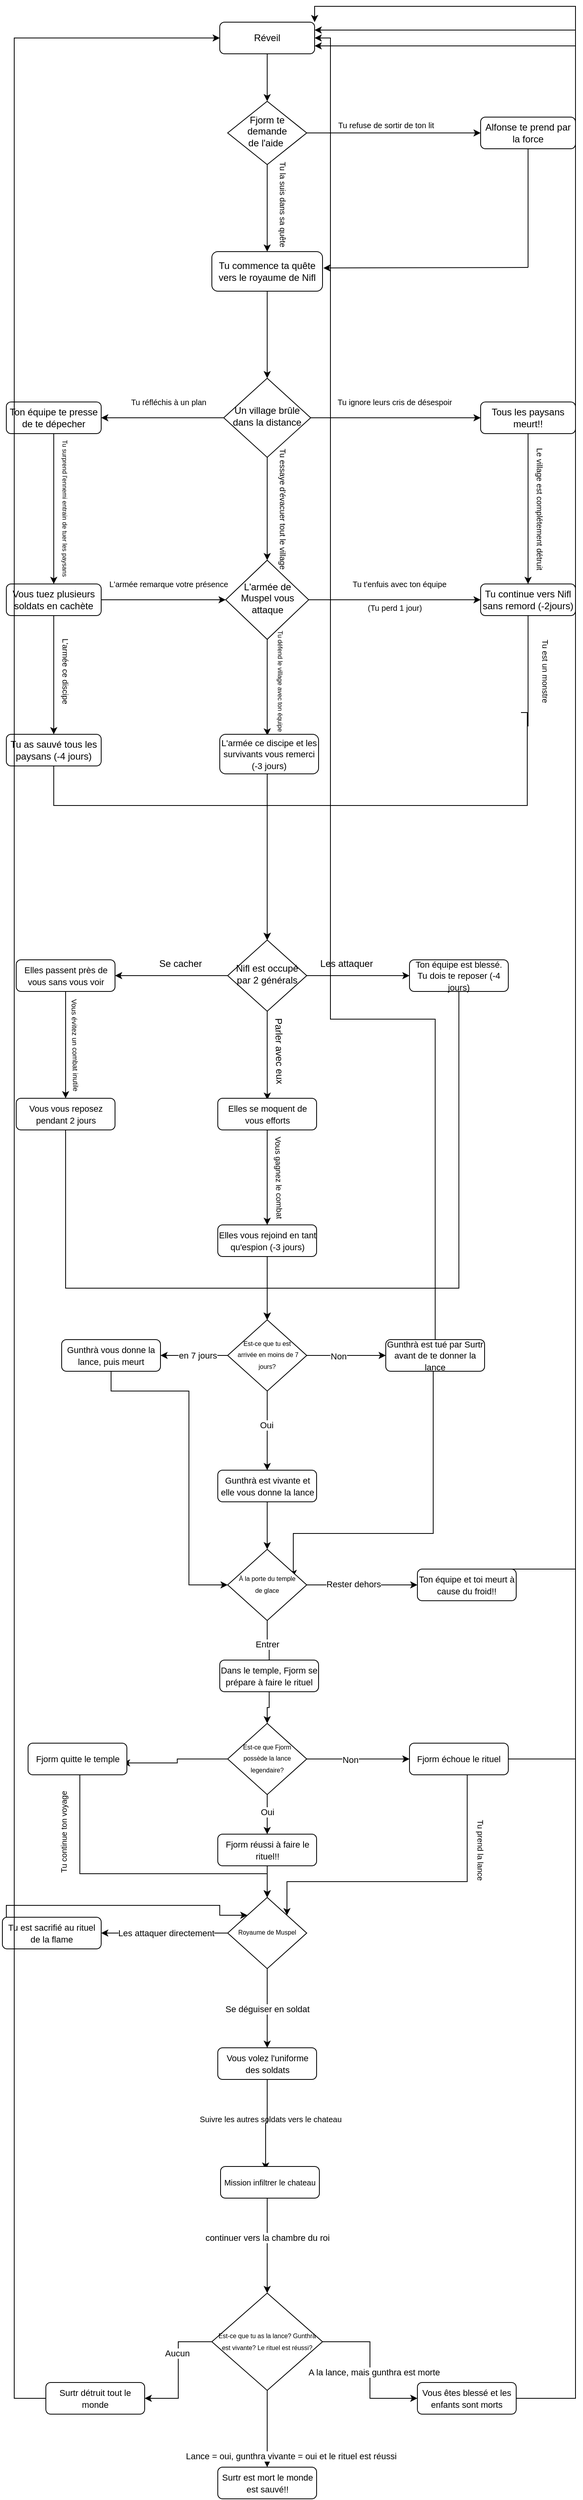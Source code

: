 <mxfile version="15.8.7" type="device"><diagram id="C5RBs43oDa-KdzZeNtuy" name="Page-1"><mxGraphModel dx="1080" dy="553" grid="1" gridSize="10" guides="1" tooltips="1" connect="1" arrows="1" fold="1" page="1" pageScale="1" pageWidth="827" pageHeight="1169" math="0" shadow="0"><root><mxCell id="WIyWlLk6GJQsqaUBKTNV-0"/><mxCell id="WIyWlLk6GJQsqaUBKTNV-1" parent="WIyWlLk6GJQsqaUBKTNV-0"/><mxCell id="WIyWlLk6GJQsqaUBKTNV-3" value="Réveil" style="rounded=1;whiteSpace=wrap;html=1;fontSize=12;glass=0;strokeWidth=1;shadow=0;" parent="WIyWlLk6GJQsqaUBKTNV-1" vertex="1"><mxGeometry x="350" y="40" width="120" height="40" as="geometry"/></mxCell><mxCell id="WIyWlLk6GJQsqaUBKTNV-6" value="Fjorm te demande&lt;br&gt;de l'aide&amp;nbsp;" style="rhombus;whiteSpace=wrap;html=1;shadow=0;fontFamily=Helvetica;fontSize=12;align=center;strokeWidth=1;spacing=6;spacingTop=-4;" parent="WIyWlLk6GJQsqaUBKTNV-1" vertex="1"><mxGeometry x="360" y="140" width="100" height="80" as="geometry"/></mxCell><mxCell id="WIyWlLk6GJQsqaUBKTNV-7" value="Alfonse te prend par la force" style="rounded=1;whiteSpace=wrap;html=1;fontSize=12;glass=0;strokeWidth=1;shadow=0;" parent="WIyWlLk6GJQsqaUBKTNV-1" vertex="1"><mxGeometry x="680" y="160" width="120" height="40" as="geometry"/></mxCell><mxCell id="WIyWlLk6GJQsqaUBKTNV-11" value="&lt;font style=&quot;font-size: 12px&quot;&gt;Ton équipe te presse de te dépecher&lt;/font&gt;" style="rounded=1;whiteSpace=wrap;html=1;fontSize=12;glass=0;strokeWidth=1;shadow=0;" parent="WIyWlLk6GJQsqaUBKTNV-1" vertex="1"><mxGeometry x="80" y="520" width="120" height="40" as="geometry"/></mxCell><mxCell id="GUjCoYtQc8gdh6Mcrr3y-9" value="" style="edgeStyle=orthogonalEdgeStyle;rounded=0;orthogonalLoop=1;jettySize=auto;html=1;endSize=6;targetPerimeterSpacing=0;exitX=0.5;exitY=1;exitDx=0;exitDy=0;entryX=0.5;entryY=0;entryDx=0;entryDy=0;" parent="WIyWlLk6GJQsqaUBKTNV-1" source="j1V7doPlngpAAJMOefjO-1" target="GUjCoYtQc8gdh6Mcrr3y-7" edge="1"><mxGeometry relative="1" as="geometry"><mxPoint x="410" y="420" as="sourcePoint"/><mxPoint x="410" y="470" as="targetPoint"/><Array as="points"/></mxGeometry></mxCell><mxCell id="j1V7doPlngpAAJMOefjO-1" value="&lt;span&gt;Tu commence ta quête vers le royaume de Nifl&lt;/span&gt;" style="rounded=1;whiteSpace=wrap;html=1;fontSize=12;glass=0;strokeWidth=1;shadow=0;" parent="WIyWlLk6GJQsqaUBKTNV-1" vertex="1"><mxGeometry x="340" y="330" width="140" height="50" as="geometry"/></mxCell><mxCell id="j1V7doPlngpAAJMOefjO-5" value="" style="endArrow=classic;html=1;exitX=1;exitY=0.5;exitDx=0;exitDy=0;entryX=0;entryY=0.5;entryDx=0;entryDy=0;" parent="WIyWlLk6GJQsqaUBKTNV-1" source="WIyWlLk6GJQsqaUBKTNV-6" target="WIyWlLk6GJQsqaUBKTNV-7" edge="1"><mxGeometry width="50" height="50" relative="1" as="geometry"><mxPoint x="490" y="180" as="sourcePoint"/><mxPoint x="540" y="130" as="targetPoint"/></mxGeometry></mxCell><mxCell id="j1V7doPlngpAAJMOefjO-6" value="&lt;font style=&quot;font-size: 10px&quot;&gt;Tu refuse de sortir de ton lit&lt;/font&gt;" style="text;html=1;align=center;verticalAlign=middle;resizable=0;points=[];autosize=1;strokeColor=none;" parent="WIyWlLk6GJQsqaUBKTNV-1" vertex="1"><mxGeometry x="490" y="160" width="140" height="20" as="geometry"/></mxCell><mxCell id="j1V7doPlngpAAJMOefjO-9" value="" style="endArrow=classic;html=1;exitX=0.5;exitY=1;exitDx=0;exitDy=0;entryX=0.5;entryY=0;entryDx=0;entryDy=0;" parent="WIyWlLk6GJQsqaUBKTNV-1" source="WIyWlLk6GJQsqaUBKTNV-6" target="j1V7doPlngpAAJMOefjO-1" edge="1"><mxGeometry width="50" height="50" relative="1" as="geometry"><mxPoint x="460" y="250" as="sourcePoint"/><mxPoint x="420" y="300" as="targetPoint"/></mxGeometry></mxCell><mxCell id="GUjCoYtQc8gdh6Mcrr3y-0" value="&lt;font style=&quot;font-size: 10px&quot;&gt;Tu la suis dans sa quête&lt;/font&gt;" style="text;html=1;align=center;verticalAlign=middle;resizable=0;points=[];autosize=1;strokeColor=none;rotation=90;" parent="WIyWlLk6GJQsqaUBKTNV-1" vertex="1"><mxGeometry x="370" y="260" width="120" height="20" as="geometry"/></mxCell><mxCell id="GUjCoYtQc8gdh6Mcrr3y-2" value="" style="endArrow=classic;html=1;entryX=1.008;entryY=0.414;entryDx=0;entryDy=0;entryPerimeter=0;" parent="WIyWlLk6GJQsqaUBKTNV-1" target="j1V7doPlngpAAJMOefjO-1" edge="1"><mxGeometry width="50" height="50" relative="1" as="geometry"><mxPoint x="740" y="350" as="sourcePoint"/><mxPoint x="490" y="351" as="targetPoint"/><Array as="points"/></mxGeometry></mxCell><mxCell id="GUjCoYtQc8gdh6Mcrr3y-3" value="" style="endArrow=none;html=1;entryX=0.5;entryY=1;entryDx=0;entryDy=0;endSize=6;targetPerimeterSpacing=0;" parent="WIyWlLk6GJQsqaUBKTNV-1" target="WIyWlLk6GJQsqaUBKTNV-7" edge="1"><mxGeometry width="50" height="50" relative="1" as="geometry"><mxPoint x="740" y="350" as="sourcePoint"/><mxPoint x="680" y="210" as="targetPoint"/></mxGeometry></mxCell><mxCell id="GUjCoYtQc8gdh6Mcrr3y-4" value="" style="endArrow=classic;html=1;exitX=0.5;exitY=1;exitDx=0;exitDy=0;entryX=0.5;entryY=0;entryDx=0;entryDy=0;" parent="WIyWlLk6GJQsqaUBKTNV-1" source="WIyWlLk6GJQsqaUBKTNV-3" target="WIyWlLk6GJQsqaUBKTNV-6" edge="1"><mxGeometry width="50" height="50" relative="1" as="geometry"><mxPoint x="410" y="100" as="sourcePoint"/><mxPoint x="440" y="130" as="targetPoint"/></mxGeometry></mxCell><mxCell id="GUjCoYtQc8gdh6Mcrr3y-7" value="&lt;font style=&quot;font-size: 12px&quot;&gt;Un village brûle dans la distance&lt;/font&gt;" style="rhombus;whiteSpace=wrap;html=1;shadow=0;fontFamily=Helvetica;fontSize=12;align=center;strokeWidth=1;spacing=6;spacingTop=-4;" parent="WIyWlLk6GJQsqaUBKTNV-1" vertex="1"><mxGeometry x="355" y="490" width="110" height="100" as="geometry"/></mxCell><mxCell id="GUjCoYtQc8gdh6Mcrr3y-33" value="" style="edgeStyle=orthogonalEdgeStyle;rounded=0;orthogonalLoop=1;jettySize=auto;html=1;endSize=6;targetPerimeterSpacing=0;entryX=0.5;entryY=0;entryDx=0;entryDy=0;" parent="WIyWlLk6GJQsqaUBKTNV-1" source="GUjCoYtQc8gdh6Mcrr3y-12" target="GUjCoYtQc8gdh6Mcrr3y-24" edge="1"><mxGeometry relative="1" as="geometry"><mxPoint x="740" y="630" as="targetPoint"/></mxGeometry></mxCell><mxCell id="GUjCoYtQc8gdh6Mcrr3y-12" value="&lt;font style=&quot;font-size: 12px&quot;&gt;Tous les paysans meurt!!&lt;/font&gt;" style="rounded=1;whiteSpace=wrap;html=1;fontSize=12;glass=0;strokeWidth=1;shadow=0;" parent="WIyWlLk6GJQsqaUBKTNV-1" vertex="1"><mxGeometry x="680" y="520" width="120" height="40" as="geometry"/></mxCell><mxCell id="GUjCoYtQc8gdh6Mcrr3y-13" value="" style="edgeStyle=orthogonalEdgeStyle;rounded=0;orthogonalLoop=1;jettySize=auto;html=1;endSize=6;targetPerimeterSpacing=0;exitX=1;exitY=0.5;exitDx=0;exitDy=0;entryX=0;entryY=0.5;entryDx=0;entryDy=0;" parent="WIyWlLk6GJQsqaUBKTNV-1" source="GUjCoYtQc8gdh6Mcrr3y-7" target="GUjCoYtQc8gdh6Mcrr3y-12" edge="1"><mxGeometry relative="1" as="geometry"><mxPoint x="550" y="470" as="sourcePoint"/><mxPoint x="550" y="580" as="targetPoint"/><Array as="points"/></mxGeometry></mxCell><mxCell id="GUjCoYtQc8gdh6Mcrr3y-15" value="" style="edgeStyle=orthogonalEdgeStyle;rounded=0;orthogonalLoop=1;jettySize=auto;html=1;endSize=6;targetPerimeterSpacing=0;exitX=0.5;exitY=1;exitDx=0;exitDy=0;entryX=0.5;entryY=0;entryDx=0;entryDy=0;" parent="WIyWlLk6GJQsqaUBKTNV-1" source="GUjCoYtQc8gdh6Mcrr3y-7" target="GUjCoYtQc8gdh6Mcrr3y-35" edge="1"><mxGeometry relative="1" as="geometry"><mxPoint x="400" y="650" as="sourcePoint"/><mxPoint x="410" y="700" as="targetPoint"/><Array as="points"/></mxGeometry></mxCell><mxCell id="GUjCoYtQc8gdh6Mcrr3y-16" value="&lt;font style=&quot;font-size: 10px&quot;&gt;Tu ignore leurs cris de désespoir&lt;/font&gt;" style="text;html=1;align=center;verticalAlign=middle;resizable=0;points=[];autosize=1;strokeColor=none;" parent="WIyWlLk6GJQsqaUBKTNV-1" vertex="1"><mxGeometry x="491" y="510" width="160" height="20" as="geometry"/></mxCell><mxCell id="GUjCoYtQc8gdh6Mcrr3y-17" value="&lt;font style=&quot;font-size: 10px&quot;&gt;Tu essaye d'évacuer tout le village&lt;/font&gt;" style="text;html=1;align=center;verticalAlign=middle;resizable=0;points=[];autosize=1;strokeColor=none;rotation=90;" parent="WIyWlLk6GJQsqaUBKTNV-1" vertex="1"><mxGeometry x="345" y="645" width="170" height="20" as="geometry"/></mxCell><mxCell id="GUjCoYtQc8gdh6Mcrr3y-18" value="" style="edgeStyle=orthogonalEdgeStyle;rounded=0;orthogonalLoop=1;jettySize=auto;html=1;endSize=6;targetPerimeterSpacing=0;exitX=0;exitY=0.5;exitDx=0;exitDy=0;entryX=1;entryY=0.5;entryDx=0;entryDy=0;" parent="WIyWlLk6GJQsqaUBKTNV-1" source="GUjCoYtQc8gdh6Mcrr3y-7" target="WIyWlLk6GJQsqaUBKTNV-11" edge="1"><mxGeometry relative="1" as="geometry"><mxPoint x="130" y="539.5" as="sourcePoint"/><mxPoint x="220" y="540" as="targetPoint"/><Array as="points"/></mxGeometry></mxCell><mxCell id="GUjCoYtQc8gdh6Mcrr3y-23" value="&lt;font style=&quot;font-size: 10px&quot;&gt;Tu réfléchis à un plan&lt;/font&gt;" style="text;html=1;align=center;verticalAlign=middle;resizable=0;points=[];autosize=1;strokeColor=none;" parent="WIyWlLk6GJQsqaUBKTNV-1" vertex="1"><mxGeometry x="230" y="510" width="110" height="20" as="geometry"/></mxCell><mxCell id="GUjCoYtQc8gdh6Mcrr3y-24" value="&lt;span&gt;Tu continue vers Nifl sans remord (-2jours)&lt;/span&gt;" style="rounded=1;whiteSpace=wrap;html=1;fontSize=12;glass=0;strokeWidth=1;shadow=0;" parent="WIyWlLk6GJQsqaUBKTNV-1" vertex="1"><mxGeometry x="680" y="750" width="120" height="40" as="geometry"/></mxCell><mxCell id="GUjCoYtQc8gdh6Mcrr3y-25" value="" style="edgeStyle=orthogonalEdgeStyle;rounded=0;orthogonalLoop=1;jettySize=auto;html=1;endSize=6;targetPerimeterSpacing=0;entryX=0;entryY=0.5;entryDx=0;entryDy=0;exitX=1;exitY=0.5;exitDx=0;exitDy=0;" parent="WIyWlLk6GJQsqaUBKTNV-1" source="GUjCoYtQc8gdh6Mcrr3y-35" target="GUjCoYtQc8gdh6Mcrr3y-24" edge="1"><mxGeometry relative="1" as="geometry"><mxPoint x="470" y="770" as="sourcePoint"/><mxPoint x="556" y="810" as="targetPoint"/><Array as="points"/></mxGeometry></mxCell><mxCell id="GUjCoYtQc8gdh6Mcrr3y-26" value="&lt;font style=&quot;font-size: 10px&quot;&gt;Tu t'enfuis avec ton équipe&lt;/font&gt;" style="text;html=1;align=center;verticalAlign=middle;resizable=0;points=[];autosize=1;strokeColor=none;" parent="WIyWlLk6GJQsqaUBKTNV-1" vertex="1"><mxGeometry x="512" y="740" width="130" height="20" as="geometry"/></mxCell><mxCell id="GUjCoYtQc8gdh6Mcrr3y-30" value="" style="edgeStyle=orthogonalEdgeStyle;rounded=0;orthogonalLoop=1;jettySize=auto;html=1;endSize=6;targetPerimeterSpacing=0;exitX=0.5;exitY=1;exitDx=0;exitDy=0;entryX=0.482;entryY=0.03;entryDx=0;entryDy=0;entryPerimeter=0;" parent="WIyWlLk6GJQsqaUBKTNV-1" source="GUjCoYtQc8gdh6Mcrr3y-35" target="GUjCoYtQc8gdh6Mcrr3y-34" edge="1"><mxGeometry relative="1" as="geometry"><mxPoint x="409.5" y="760" as="sourcePoint"/><mxPoint x="404" y="930" as="targetPoint"/><Array as="points"><mxPoint x="410" y="930"/></Array></mxGeometry></mxCell><mxCell id="GUjCoYtQc8gdh6Mcrr3y-31" value="&lt;font style=&quot;font-size: 8px&quot;&gt;Tu défend le village avec ton équipe&lt;/font&gt;" style="text;html=1;align=center;verticalAlign=middle;resizable=0;points=[];autosize=1;strokeColor=none;rotation=90;" parent="WIyWlLk6GJQsqaUBKTNV-1" vertex="1"><mxGeometry x="357.5" y="862" width="140" height="20" as="geometry"/></mxCell><mxCell id="fJmjZDQgQ1AV1VxR4Db8-12" value="" style="edgeStyle=orthogonalEdgeStyle;rounded=0;orthogonalLoop=1;jettySize=auto;html=1;" parent="WIyWlLk6GJQsqaUBKTNV-1" source="GUjCoYtQc8gdh6Mcrr3y-34" target="fJmjZDQgQ1AV1VxR4Db8-11" edge="1"><mxGeometry relative="1" as="geometry"><Array as="points"><mxPoint x="410" y="1020"/><mxPoint x="410" y="1020"/></Array></mxGeometry></mxCell><mxCell id="GUjCoYtQc8gdh6Mcrr3y-34" value="&lt;font style=&quot;font-size: 11px&quot;&gt;L'armée ce discipe et les survivants vous remerci&lt;br&gt;(-3 jours)&lt;br&gt;&lt;/font&gt;" style="rounded=1;whiteSpace=wrap;html=1;fontSize=12;glass=0;strokeWidth=1;shadow=0;" parent="WIyWlLk6GJQsqaUBKTNV-1" vertex="1"><mxGeometry x="350" y="940" width="125" height="50" as="geometry"/></mxCell><mxCell id="GUjCoYtQc8gdh6Mcrr3y-35" value="&lt;font style=&quot;font-size: 12px&quot;&gt;L'armée de Muspel vous attaque&lt;/font&gt;" style="rhombus;whiteSpace=wrap;html=1;shadow=0;fontFamily=Helvetica;fontSize=12;align=center;strokeWidth=1;spacing=6;spacingTop=-4;" parent="WIyWlLk6GJQsqaUBKTNV-1" vertex="1"><mxGeometry x="357.5" y="720" width="105" height="100" as="geometry"/></mxCell><mxCell id="GUjCoYtQc8gdh6Mcrr3y-38" value="" style="endArrow=none;html=1;endSize=6;targetPerimeterSpacing=0;entryX=0.5;entryY=1;entryDx=0;entryDy=0;" parent="WIyWlLk6GJQsqaUBKTNV-1" target="GUjCoYtQc8gdh6Mcrr3y-24" edge="1"><mxGeometry width="50" height="50" relative="1" as="geometry"><mxPoint x="740" y="930" as="sourcePoint"/><mxPoint x="630" y="850" as="targetPoint"/></mxGeometry></mxCell><mxCell id="GUjCoYtQc8gdh6Mcrr3y-39" value="&lt;font style=&quot;font-size: 12px&quot;&gt;Vous tuez plusieurs soldats en cachète&lt;/font&gt;" style="rounded=1;whiteSpace=wrap;html=1;fontSize=12;glass=0;strokeWidth=1;shadow=0;" parent="WIyWlLk6GJQsqaUBKTNV-1" vertex="1"><mxGeometry x="80" y="750" width="120" height="40" as="geometry"/></mxCell><mxCell id="GUjCoYtQc8gdh6Mcrr3y-40" value="&lt;font style=&quot;font-size: 8px&quot;&gt;Tu surprend l'ennemi entrain de tuer les paysans&lt;/font&gt;" style="text;html=1;align=center;verticalAlign=middle;resizable=0;points=[];autosize=1;strokeColor=none;rotation=90;" parent="WIyWlLk6GJQsqaUBKTNV-1" vertex="1"><mxGeometry x="60" y="644" width="190" height="20" as="geometry"/></mxCell><mxCell id="GUjCoYtQc8gdh6Mcrr3y-43" value="" style="endArrow=classic;html=1;endSize=6;targetPerimeterSpacing=0;exitX=0.5;exitY=1;exitDx=0;exitDy=0;entryX=0.5;entryY=0;entryDx=0;entryDy=0;" parent="WIyWlLk6GJQsqaUBKTNV-1" source="WIyWlLk6GJQsqaUBKTNV-11" target="GUjCoYtQc8gdh6Mcrr3y-39" edge="1"><mxGeometry width="50" height="50" relative="1" as="geometry"><mxPoint x="115" y="635" as="sourcePoint"/><mxPoint x="165" y="585" as="targetPoint"/></mxGeometry></mxCell><mxCell id="GUjCoYtQc8gdh6Mcrr3y-44" value="" style="endArrow=classic;html=1;endSize=6;targetPerimeterSpacing=0;exitX=1;exitY=0.5;exitDx=0;exitDy=0;entryX=0;entryY=0.5;entryDx=0;entryDy=0;" parent="WIyWlLk6GJQsqaUBKTNV-1" source="GUjCoYtQc8gdh6Mcrr3y-39" target="GUjCoYtQc8gdh6Mcrr3y-35" edge="1"><mxGeometry width="50" height="50" relative="1" as="geometry"><mxPoint x="300" y="620" as="sourcePoint"/><mxPoint x="300" y="810" as="targetPoint"/></mxGeometry></mxCell><mxCell id="GUjCoYtQc8gdh6Mcrr3y-45" value="&lt;font style=&quot;font-size: 10px&quot;&gt;L'armée remarque votre présence&lt;/font&gt;" style="text;html=1;align=center;verticalAlign=middle;resizable=0;points=[];autosize=1;strokeColor=none;rotation=0;" parent="WIyWlLk6GJQsqaUBKTNV-1" vertex="1"><mxGeometry x="200" y="740" width="170" height="20" as="geometry"/></mxCell><mxCell id="GUjCoYtQc8gdh6Mcrr3y-46" value="" style="endArrow=classic;html=1;endSize=6;targetPerimeterSpacing=0;exitX=0.5;exitY=1;exitDx=0;exitDy=0;entryX=0.5;entryY=0;entryDx=0;entryDy=0;" parent="WIyWlLk6GJQsqaUBKTNV-1" source="GUjCoYtQc8gdh6Mcrr3y-39" target="GUjCoYtQc8gdh6Mcrr3y-47" edge="1"><mxGeometry width="50" height="50" relative="1" as="geometry"><mxPoint x="140" y="810" as="sourcePoint"/><mxPoint x="140" y="920" as="targetPoint"/></mxGeometry></mxCell><mxCell id="fJmjZDQgQ1AV1VxR4Db8-17" value="" style="edgeStyle=orthogonalEdgeStyle;rounded=0;orthogonalLoop=1;jettySize=auto;html=1;entryX=0.5;entryY=0;entryDx=0;entryDy=0;" parent="WIyWlLk6GJQsqaUBKTNV-1" source="GUjCoYtQc8gdh6Mcrr3y-47" target="fJmjZDQgQ1AV1VxR4Db8-11" edge="1"><mxGeometry relative="1" as="geometry"><mxPoint x="340" y="1030" as="targetPoint"/><Array as="points"><mxPoint x="140" y="1030"/></Array></mxGeometry></mxCell><mxCell id="GUjCoYtQc8gdh6Mcrr3y-47" value="&lt;font style=&quot;font-size: 12px&quot;&gt;Tu as sauvé tous les paysans (-4 jours)&lt;/font&gt;" style="rounded=1;whiteSpace=wrap;html=1;fontSize=12;glass=0;strokeWidth=1;shadow=0;" parent="WIyWlLk6GJQsqaUBKTNV-1" vertex="1"><mxGeometry x="80" y="940" width="120" height="40" as="geometry"/></mxCell><mxCell id="GUjCoYtQc8gdh6Mcrr3y-50" value="&lt;font style=&quot;font-size: 10px&quot;&gt;L'armée ce discipe&lt;/font&gt;" style="text;html=1;align=center;verticalAlign=middle;resizable=0;points=[];autosize=1;strokeColor=none;rotation=90;" parent="WIyWlLk6GJQsqaUBKTNV-1" vertex="1"><mxGeometry x="105" y="850" width="100" height="20" as="geometry"/></mxCell><mxCell id="fJmjZDQgQ1AV1VxR4Db8-19" value="" style="edgeStyle=orthogonalEdgeStyle;rounded=0;orthogonalLoop=1;jettySize=auto;html=1;entryX=0.5;entryY=0;entryDx=0;entryDy=0;exitX=1.025;exitY=1.3;exitDx=0;exitDy=0;exitPerimeter=0;" parent="WIyWlLk6GJQsqaUBKTNV-1" source="fJmjZDQgQ1AV1VxR4Db8-5" target="fJmjZDQgQ1AV1VxR4Db8-11" edge="1"><mxGeometry relative="1" as="geometry"><mxPoint x="460" y="1020" as="targetPoint"/><Array as="points"><mxPoint x="739" y="1030"/><mxPoint x="410" y="1030"/></Array><mxPoint x="740" y="960" as="sourcePoint"/></mxGeometry></mxCell><mxCell id="fJmjZDQgQ1AV1VxR4Db8-5" value="&lt;font style=&quot;font-size: 10px&quot;&gt;Tu est un monstre&lt;br&gt;&lt;br&gt;&lt;/font&gt;" style="text;html=1;align=center;verticalAlign=middle;resizable=0;points=[];autosize=1;strokeColor=none;rotation=90;" parent="WIyWlLk6GJQsqaUBKTNV-1" vertex="1"><mxGeometry x="705" y="845" width="100" height="30" as="geometry"/></mxCell><mxCell id="fJmjZDQgQ1AV1VxR4Db8-7" value="&lt;span style=&quot;font-size: 10px&quot;&gt;(Tu perd 1 jour)&lt;/span&gt;" style="text;html=1;align=center;verticalAlign=middle;resizable=0;points=[];autosize=1;strokeColor=none;rotation=0;" parent="WIyWlLk6GJQsqaUBKTNV-1" vertex="1"><mxGeometry x="531" y="770" width="80" height="20" as="geometry"/></mxCell><mxCell id="fJmjZDQgQ1AV1VxR4Db8-21" value="" style="edgeStyle=orthogonalEdgeStyle;rounded=0;orthogonalLoop=1;jettySize=auto;html=1;entryX=1;entryY=0.5;entryDx=0;entryDy=0;" parent="WIyWlLk6GJQsqaUBKTNV-1" source="fJmjZDQgQ1AV1VxR4Db8-11" target="fJmjZDQgQ1AV1VxR4Db8-30" edge="1"><mxGeometry relative="1" as="geometry"><mxPoint x="230" y="1245" as="targetPoint"/></mxGeometry></mxCell><mxCell id="fJmjZDQgQ1AV1VxR4Db8-24" value="" style="edgeStyle=orthogonalEdgeStyle;rounded=0;orthogonalLoop=1;jettySize=auto;html=1;" parent="WIyWlLk6GJQsqaUBKTNV-1" source="fJmjZDQgQ1AV1VxR4Db8-11" edge="1"><mxGeometry relative="1" as="geometry"><mxPoint x="590" y="1245" as="targetPoint"/></mxGeometry></mxCell><mxCell id="fJmjZDQgQ1AV1VxR4Db8-27" value="" style="edgeStyle=orthogonalEdgeStyle;rounded=0;orthogonalLoop=1;jettySize=auto;html=1;entryX=0.501;entryY=0.047;entryDx=0;entryDy=0;entryPerimeter=0;" parent="WIyWlLk6GJQsqaUBKTNV-1" source="fJmjZDQgQ1AV1VxR4Db8-11" target="fJmjZDQgQ1AV1VxR4Db8-34" edge="1"><mxGeometry relative="1" as="geometry"><mxPoint x="410" y="1415" as="targetPoint"/></mxGeometry></mxCell><mxCell id="fJmjZDQgQ1AV1VxR4Db8-11" value="Nifl est occupé par 2 générals" style="rhombus;whiteSpace=wrap;html=1;shadow=0;fontFamily=Helvetica;fontSize=12;align=center;strokeWidth=1;spacing=6;spacingTop=-4;" parent="WIyWlLk6GJQsqaUBKTNV-1" vertex="1"><mxGeometry x="360" y="1200" width="100" height="90" as="geometry"/></mxCell><mxCell id="fJmjZDQgQ1AV1VxR4Db8-22" value="Se cacher" style="text;html=1;align=center;verticalAlign=middle;resizable=0;points=[];autosize=1;strokeColor=none;" parent="WIyWlLk6GJQsqaUBKTNV-1" vertex="1"><mxGeometry x="265" y="1220" width="70" height="20" as="geometry"/></mxCell><mxCell id="fJmjZDQgQ1AV1VxR4Db8-25" value="Les attaquer" style="text;html=1;align=center;verticalAlign=middle;resizable=0;points=[];autosize=1;strokeColor=none;" parent="WIyWlLk6GJQsqaUBKTNV-1" vertex="1"><mxGeometry x="470" y="1220" width="80" height="20" as="geometry"/></mxCell><mxCell id="fJmjZDQgQ1AV1VxR4Db8-28" value="Parler avec eux" style="text;html=1;align=center;verticalAlign=middle;resizable=0;points=[];autosize=1;strokeColor=none;rotation=89;" parent="WIyWlLk6GJQsqaUBKTNV-1" vertex="1"><mxGeometry x="375" y="1330" width="100" height="20" as="geometry"/></mxCell><mxCell id="fJmjZDQgQ1AV1VxR4Db8-32" value="" style="edgeStyle=orthogonalEdgeStyle;rounded=0;orthogonalLoop=1;jettySize=auto;html=1;" parent="WIyWlLk6GJQsqaUBKTNV-1" source="fJmjZDQgQ1AV1VxR4Db8-30" target="fJmjZDQgQ1AV1VxR4Db8-31" edge="1"><mxGeometry relative="1" as="geometry"/></mxCell><mxCell id="fJmjZDQgQ1AV1VxR4Db8-30" value="&lt;span style=&quot;font-size: 11px&quot;&gt;Elles passent près de vous sans vous voir&lt;/span&gt;" style="rounded=1;whiteSpace=wrap;html=1;fontSize=12;glass=0;strokeWidth=1;shadow=0;" parent="WIyWlLk6GJQsqaUBKTNV-1" vertex="1"><mxGeometry x="92.5" y="1225" width="125" height="40" as="geometry"/></mxCell><mxCell id="fJmjZDQgQ1AV1VxR4Db8-44" value="" style="edgeStyle=orthogonalEdgeStyle;rounded=0;orthogonalLoop=1;jettySize=auto;html=1;entryX=0.5;entryY=0;entryDx=0;entryDy=0;" parent="WIyWlLk6GJQsqaUBKTNV-1" source="fJmjZDQgQ1AV1VxR4Db8-31" target="fJmjZDQgQ1AV1VxR4Db8-41" edge="1"><mxGeometry relative="1" as="geometry"><mxPoint x="320" y="1720" as="targetPoint"/><Array as="points"><mxPoint x="155" y="1640"/><mxPoint x="410" y="1640"/></Array></mxGeometry></mxCell><mxCell id="fJmjZDQgQ1AV1VxR4Db8-31" value="&lt;span style=&quot;font-size: 11px&quot;&gt;Vous vous reposez pendant 2 jours&lt;/span&gt;" style="rounded=1;whiteSpace=wrap;html=1;fontSize=12;glass=0;strokeWidth=1;shadow=0;" parent="WIyWlLk6GJQsqaUBKTNV-1" vertex="1"><mxGeometry x="92.5" y="1400" width="125" height="40" as="geometry"/></mxCell><mxCell id="fJmjZDQgQ1AV1VxR4Db8-40" value="" style="edgeStyle=orthogonalEdgeStyle;rounded=0;orthogonalLoop=1;jettySize=auto;html=1;exitX=0.5;exitY=1;exitDx=0;exitDy=0;entryX=0.5;entryY=0;entryDx=0;entryDy=0;" parent="WIyWlLk6GJQsqaUBKTNV-1" source="fJmjZDQgQ1AV1VxR4Db8-33" target="fJmjZDQgQ1AV1VxR4Db8-41" edge="1"><mxGeometry relative="1" as="geometry"><mxPoint x="653" y="1290" as="sourcePoint"/><mxPoint x="410" y="1680" as="targetPoint"/><Array as="points"><mxPoint x="653" y="1640"/><mxPoint x="410" y="1640"/></Array></mxGeometry></mxCell><mxCell id="fJmjZDQgQ1AV1VxR4Db8-33" value="&lt;span style=&quot;font-size: 11px&quot;&gt;Ton équipe est blessé. Tu dois te reposer (-4 jours)&lt;/span&gt;" style="rounded=1;whiteSpace=wrap;html=1;fontSize=12;glass=0;strokeWidth=1;shadow=0;" parent="WIyWlLk6GJQsqaUBKTNV-1" vertex="1"><mxGeometry x="590" y="1225" width="125" height="40" as="geometry"/></mxCell><mxCell id="fJmjZDQgQ1AV1VxR4Db8-37" value="" style="edgeStyle=orthogonalEdgeStyle;rounded=0;orthogonalLoop=1;jettySize=auto;html=1;" parent="WIyWlLk6GJQsqaUBKTNV-1" source="fJmjZDQgQ1AV1VxR4Db8-34" target="fJmjZDQgQ1AV1VxR4Db8-36" edge="1"><mxGeometry relative="1" as="geometry"/></mxCell><mxCell id="fJmjZDQgQ1AV1VxR4Db8-34" value="&lt;span style=&quot;font-size: 11px&quot;&gt;Elles se moquent de vous efforts&lt;/span&gt;" style="rounded=1;whiteSpace=wrap;html=1;fontSize=12;glass=0;strokeWidth=1;shadow=0;" parent="WIyWlLk6GJQsqaUBKTNV-1" vertex="1"><mxGeometry x="347.5" y="1400" width="125" height="40" as="geometry"/></mxCell><mxCell id="fJmjZDQgQ1AV1VxR4Db8-35" value="&lt;font style=&quot;font-size: 9px&quot;&gt;Vous évitez un combat inutile&lt;/font&gt;" style="text;html=1;align=center;verticalAlign=middle;resizable=0;points=[];autosize=1;strokeColor=none;rotation=89;" parent="WIyWlLk6GJQsqaUBKTNV-1" vertex="1"><mxGeometry x="102.5" y="1322" width="130" height="20" as="geometry"/></mxCell><mxCell id="fJmjZDQgQ1AV1VxR4Db8-42" value="" style="edgeStyle=orthogonalEdgeStyle;rounded=0;orthogonalLoop=1;jettySize=auto;html=1;exitX=0.5;exitY=1;exitDx=0;exitDy=0;entryX=0.5;entryY=0;entryDx=0;entryDy=0;" parent="WIyWlLk6GJQsqaUBKTNV-1" source="fJmjZDQgQ1AV1VxR4Db8-36" target="fJmjZDQgQ1AV1VxR4Db8-41" edge="1"><mxGeometry relative="1" as="geometry"/></mxCell><mxCell id="fJmjZDQgQ1AV1VxR4Db8-36" value="&lt;span style=&quot;font-size: 11px&quot;&gt;Elles vous rejoind en tant qu'espion (-3 jours)&lt;/span&gt;" style="rounded=1;whiteSpace=wrap;html=1;fontSize=12;glass=0;strokeWidth=1;shadow=0;" parent="WIyWlLk6GJQsqaUBKTNV-1" vertex="1"><mxGeometry x="347.5" y="1560" width="125" height="40" as="geometry"/></mxCell><mxCell id="fJmjZDQgQ1AV1VxR4Db8-38" value="&lt;font style=&quot;font-size: 10px&quot;&gt;Vous gagnez le combat&lt;/font&gt;" style="text;html=1;align=center;verticalAlign=middle;resizable=0;points=[];autosize=1;strokeColor=none;rotation=89;" parent="WIyWlLk6GJQsqaUBKTNV-1" vertex="1"><mxGeometry x="365" y="1490" width="120" height="20" as="geometry"/></mxCell><mxCell id="fJmjZDQgQ1AV1VxR4Db8-48" value="" style="edgeStyle=orthogonalEdgeStyle;rounded=0;orthogonalLoop=1;jettySize=auto;html=1;entryX=0.5;entryY=0;entryDx=0;entryDy=0;exitX=0.5;exitY=1;exitDx=0;exitDy=0;" parent="WIyWlLk6GJQsqaUBKTNV-1" source="fJmjZDQgQ1AV1VxR4Db8-41" target="fJmjZDQgQ1AV1VxR4Db8-49" edge="1"><mxGeometry relative="1" as="geometry"><mxPoint x="410" y="1870" as="targetPoint"/></mxGeometry></mxCell><mxCell id="fJmjZDQgQ1AV1VxR4Db8-50" value="Oui" style="edgeLabel;html=1;align=center;verticalAlign=middle;resizable=0;points=[];" parent="fJmjZDQgQ1AV1VxR4Db8-48" vertex="1" connectable="0"><mxGeometry x="-0.14" y="-1" relative="1" as="geometry"><mxPoint as="offset"/></mxGeometry></mxCell><mxCell id="fJmjZDQgQ1AV1VxR4Db8-52" value="" style="edgeStyle=orthogonalEdgeStyle;rounded=0;orthogonalLoop=1;jettySize=auto;html=1;entryX=0;entryY=0.5;entryDx=0;entryDy=0;exitX=1;exitY=0.5;exitDx=0;exitDy=0;" parent="WIyWlLk6GJQsqaUBKTNV-1" source="fJmjZDQgQ1AV1VxR4Db8-41" target="fJmjZDQgQ1AV1VxR4Db8-51" edge="1"><mxGeometry relative="1" as="geometry"/></mxCell><mxCell id="fJmjZDQgQ1AV1VxR4Db8-53" value="Non" style="edgeLabel;html=1;align=center;verticalAlign=middle;resizable=0;points=[];" parent="fJmjZDQgQ1AV1VxR4Db8-52" vertex="1" connectable="0"><mxGeometry x="-0.2" y="-1" relative="1" as="geometry"><mxPoint as="offset"/></mxGeometry></mxCell><mxCell id="LCjlVBak_nbaDCm68dSl-1" value="" style="edgeStyle=orthogonalEdgeStyle;rounded=0;orthogonalLoop=1;jettySize=auto;html=1;" parent="WIyWlLk6GJQsqaUBKTNV-1" source="fJmjZDQgQ1AV1VxR4Db8-41" target="LCjlVBak_nbaDCm68dSl-0" edge="1"><mxGeometry relative="1" as="geometry"/></mxCell><mxCell id="LCjlVBak_nbaDCm68dSl-2" value="en 7 jours" style="edgeLabel;html=1;align=center;verticalAlign=middle;resizable=0;points=[];" parent="LCjlVBak_nbaDCm68dSl-1" vertex="1" connectable="0"><mxGeometry x="-0.101" relative="1" as="geometry"><mxPoint as="offset"/></mxGeometry></mxCell><mxCell id="fJmjZDQgQ1AV1VxR4Db8-41" value="&lt;font style=&quot;font-size: 8px&quot;&gt;Est-ce que tu est&lt;br&gt;&amp;nbsp;arrivée en moins de 7 jours?&lt;/font&gt;" style="rhombus;whiteSpace=wrap;html=1;shadow=0;fontFamily=Helvetica;fontSize=12;align=center;strokeWidth=1;spacing=6;spacingTop=-4;" parent="WIyWlLk6GJQsqaUBKTNV-1" vertex="1"><mxGeometry x="360" y="1680" width="100" height="90" as="geometry"/></mxCell><mxCell id="LCjlVBak_nbaDCm68dSl-4" value="" style="edgeStyle=orthogonalEdgeStyle;rounded=0;orthogonalLoop=1;jettySize=auto;html=1;entryX=0.5;entryY=0;entryDx=0;entryDy=0;exitX=0.5;exitY=1;exitDx=0;exitDy=0;" parent="WIyWlLk6GJQsqaUBKTNV-1" source="fJmjZDQgQ1AV1VxR4Db8-49" target="LCjlVBak_nbaDCm68dSl-6" edge="1"><mxGeometry relative="1" as="geometry"><mxPoint x="410.0" y="1970" as="targetPoint"/></mxGeometry></mxCell><mxCell id="fJmjZDQgQ1AV1VxR4Db8-49" value="&lt;span style=&quot;font-size: 11px&quot;&gt;Gunthrà est vivante et elle vous donne la lance&lt;/span&gt;" style="rounded=1;whiteSpace=wrap;html=1;fontSize=12;glass=0;strokeWidth=1;shadow=0;" parent="WIyWlLk6GJQsqaUBKTNV-1" vertex="1"><mxGeometry x="347.5" y="1870" width="125" height="40" as="geometry"/></mxCell><mxCell id="LCjlVBak_nbaDCm68dSl-22" value="" style="edgeStyle=orthogonalEdgeStyle;rounded=0;orthogonalLoop=1;jettySize=auto;html=1;exitX=0.5;exitY=0;exitDx=0;exitDy=0;entryX=1;entryY=0.5;entryDx=0;entryDy=0;" parent="WIyWlLk6GJQsqaUBKTNV-1" source="fJmjZDQgQ1AV1VxR4Db8-51" target="WIyWlLk6GJQsqaUBKTNV-3" edge="1"><mxGeometry relative="1" as="geometry"><mxPoint x="550" y="270" as="targetPoint"/><Array as="points"><mxPoint x="623" y="1300"/><mxPoint x="490" y="1300"/><mxPoint x="490" y="60"/></Array></mxGeometry></mxCell><mxCell id="7AsfSK-6frnHzAYgBBvL-2" value="" style="edgeStyle=orthogonalEdgeStyle;rounded=0;orthogonalLoop=1;jettySize=auto;html=1;fontSize=10;entryX=0.83;entryY=0.389;entryDx=0;entryDy=0;entryPerimeter=0;" edge="1" parent="WIyWlLk6GJQsqaUBKTNV-1" source="fJmjZDQgQ1AV1VxR4Db8-51" target="LCjlVBak_nbaDCm68dSl-6"><mxGeometry relative="1" as="geometry"><mxPoint x="622.5" y="1825" as="targetPoint"/><Array as="points"><mxPoint x="620" y="1950"/><mxPoint x="443" y="1950"/></Array></mxGeometry></mxCell><mxCell id="fJmjZDQgQ1AV1VxR4Db8-51" value="&lt;span style=&quot;font-size: 11px&quot;&gt;Gunthrà est tué par Surtr avant de te donner la lance&lt;/span&gt;" style="rounded=1;whiteSpace=wrap;html=1;fontSize=12;glass=0;strokeWidth=1;shadow=0;" parent="WIyWlLk6GJQsqaUBKTNV-1" vertex="1"><mxGeometry x="560" y="1705" width="125" height="40" as="geometry"/></mxCell><mxCell id="LCjlVBak_nbaDCm68dSl-24" value="" style="edgeStyle=orthogonalEdgeStyle;rounded=0;orthogonalLoop=1;jettySize=auto;html=1;exitX=0.5;exitY=1;exitDx=0;exitDy=0;entryX=0;entryY=0.5;entryDx=0;entryDy=0;" parent="WIyWlLk6GJQsqaUBKTNV-1" source="LCjlVBak_nbaDCm68dSl-0" target="LCjlVBak_nbaDCm68dSl-6" edge="1"><mxGeometry relative="1" as="geometry"><mxPoint x="300" y="2010" as="targetPoint"/><Array as="points"><mxPoint x="213" y="1770"/><mxPoint x="311" y="1770"/><mxPoint x="311" y="2015"/></Array></mxGeometry></mxCell><mxCell id="LCjlVBak_nbaDCm68dSl-0" value="&lt;span style=&quot;font-size: 11px&quot;&gt;Gunthrà vous donne la lance, puis meurt&lt;/span&gt;" style="rounded=1;whiteSpace=wrap;html=1;fontSize=12;glass=0;strokeWidth=1;shadow=0;" parent="WIyWlLk6GJQsqaUBKTNV-1" vertex="1"><mxGeometry x="150" y="1705" width="125" height="40" as="geometry"/></mxCell><mxCell id="LCjlVBak_nbaDCm68dSl-8" value="" style="edgeStyle=orthogonalEdgeStyle;rounded=0;orthogonalLoop=1;jettySize=auto;html=1;entryX=0.5;entryY=0;entryDx=0;entryDy=0;startArrow=none;" parent="WIyWlLk6GJQsqaUBKTNV-1" source="7AsfSK-6frnHzAYgBBvL-23" target="LCjlVBak_nbaDCm68dSl-14" edge="1"><mxGeometry relative="1" as="geometry"><mxPoint x="410.0" y="2140" as="targetPoint"/></mxGeometry></mxCell><mxCell id="LCjlVBak_nbaDCm68dSl-11" value="" style="edgeStyle=orthogonalEdgeStyle;rounded=0;orthogonalLoop=1;jettySize=auto;html=1;entryX=0;entryY=0.5;entryDx=0;entryDy=0;" parent="WIyWlLk6GJQsqaUBKTNV-1" source="LCjlVBak_nbaDCm68dSl-6" target="LCjlVBak_nbaDCm68dSl-13" edge="1"><mxGeometry relative="1" as="geometry"><mxPoint x="600" y="2015" as="targetPoint"/></mxGeometry></mxCell><mxCell id="LCjlVBak_nbaDCm68dSl-12" value="Rester dehors" style="edgeLabel;html=1;align=center;verticalAlign=middle;resizable=0;points=[];" parent="LCjlVBak_nbaDCm68dSl-11" vertex="1" connectable="0"><mxGeometry x="-0.163" y="1" relative="1" as="geometry"><mxPoint as="offset"/></mxGeometry></mxCell><mxCell id="LCjlVBak_nbaDCm68dSl-6" value="&lt;span style=&quot;font-size: 8px&quot;&gt;À la porte du temple &lt;br&gt;de glace&lt;br&gt;&lt;/span&gt;" style="rhombus;whiteSpace=wrap;html=1;shadow=0;fontFamily=Helvetica;fontSize=12;align=center;strokeWidth=1;spacing=6;spacingTop=-4;" parent="WIyWlLk6GJQsqaUBKTNV-1" vertex="1"><mxGeometry x="360" y="1970" width="100" height="90" as="geometry"/></mxCell><mxCell id="LCjlVBak_nbaDCm68dSl-20" value="" style="edgeStyle=orthogonalEdgeStyle;rounded=0;orthogonalLoop=1;jettySize=auto;html=1;exitX=0.5;exitY=0;exitDx=0;exitDy=0;entryX=1;entryY=0;entryDx=0;entryDy=0;" parent="WIyWlLk6GJQsqaUBKTNV-1" source="LCjlVBak_nbaDCm68dSl-13" target="WIyWlLk6GJQsqaUBKTNV-3" edge="1"><mxGeometry relative="1" as="geometry"><mxPoint x="560" y="390" as="targetPoint"/><Array as="points"><mxPoint x="800" y="1995"/><mxPoint x="800" y="20"/><mxPoint x="470" y="20"/></Array></mxGeometry></mxCell><mxCell id="LCjlVBak_nbaDCm68dSl-13" value="&lt;span style=&quot;font-size: 11px&quot;&gt;Ton équipe et toi meurt à cause du froid!!&lt;/span&gt;" style="rounded=1;whiteSpace=wrap;html=1;fontSize=12;glass=0;strokeWidth=1;shadow=0;" parent="WIyWlLk6GJQsqaUBKTNV-1" vertex="1"><mxGeometry x="600" y="1995" width="125" height="40" as="geometry"/></mxCell><mxCell id="LCjlVBak_nbaDCm68dSl-16" value="" style="edgeStyle=orthogonalEdgeStyle;rounded=0;orthogonalLoop=1;jettySize=auto;html=1;entryX=0.5;entryY=0;entryDx=0;entryDy=0;exitX=0.5;exitY=1;exitDx=0;exitDy=0;" parent="WIyWlLk6GJQsqaUBKTNV-1" source="LCjlVBak_nbaDCm68dSl-14" target="LCjlVBak_nbaDCm68dSl-18" edge="1"><mxGeometry relative="1" as="geometry"><mxPoint x="410.0" y="2325" as="targetPoint"/><Array as="points"/></mxGeometry></mxCell><mxCell id="LCjlVBak_nbaDCm68dSl-17" value="Oui" style="edgeLabel;html=1;align=center;verticalAlign=middle;resizable=0;points=[];" parent="LCjlVBak_nbaDCm68dSl-16" vertex="1" connectable="0"><mxGeometry x="-0.111" relative="1" as="geometry"><mxPoint as="offset"/></mxGeometry></mxCell><mxCell id="LCjlVBak_nbaDCm68dSl-28" value="" style="edgeStyle=orthogonalEdgeStyle;rounded=0;orthogonalLoop=1;jettySize=auto;html=1;entryX=0;entryY=0.5;entryDx=0;entryDy=0;" parent="WIyWlLk6GJQsqaUBKTNV-1" source="LCjlVBak_nbaDCm68dSl-14" target="LCjlVBak_nbaDCm68dSl-31" edge="1"><mxGeometry relative="1" as="geometry"><mxPoint x="600" y="2185" as="targetPoint"/></mxGeometry></mxCell><mxCell id="LCjlVBak_nbaDCm68dSl-30" value="Non" style="edgeLabel;html=1;align=center;verticalAlign=middle;resizable=0;points=[];" parent="LCjlVBak_nbaDCm68dSl-28" vertex="1" connectable="0"><mxGeometry x="-0.16" y="-1" relative="1" as="geometry"><mxPoint as="offset"/></mxGeometry></mxCell><mxCell id="7AsfSK-6frnHzAYgBBvL-6" value="" style="edgeStyle=orthogonalEdgeStyle;rounded=0;orthogonalLoop=1;jettySize=auto;html=1;fontSize=10;entryX=0.96;entryY=0.625;entryDx=0;entryDy=0;entryPerimeter=0;" edge="1" parent="WIyWlLk6GJQsqaUBKTNV-1" source="LCjlVBak_nbaDCm68dSl-14" target="7AsfSK-6frnHzAYgBBvL-7"><mxGeometry relative="1" as="geometry"><mxPoint x="290" y="2185" as="targetPoint"/></mxGeometry></mxCell><mxCell id="LCjlVBak_nbaDCm68dSl-14" value="&lt;span style=&quot;font-size: 8px&quot;&gt;Est-ce que Fjorm&lt;br&gt;possède la lance&lt;br&gt;legendaire?&lt;br&gt;&lt;/span&gt;" style="rhombus;whiteSpace=wrap;html=1;shadow=0;fontFamily=Helvetica;fontSize=12;align=center;strokeWidth=1;spacing=6;spacingTop=-4;" parent="WIyWlLk6GJQsqaUBKTNV-1" vertex="1"><mxGeometry x="360" y="2190" width="100" height="90" as="geometry"/></mxCell><mxCell id="LCjlVBak_nbaDCm68dSl-26" value="" style="edgeStyle=orthogonalEdgeStyle;rounded=0;orthogonalLoop=1;jettySize=auto;html=1;entryX=0.5;entryY=0;entryDx=0;entryDy=0;exitX=0.5;exitY=1;exitDx=0;exitDy=0;" parent="WIyWlLk6GJQsqaUBKTNV-1" source="LCjlVBak_nbaDCm68dSl-18" target="LCjlVBak_nbaDCm68dSl-34" edge="1"><mxGeometry relative="1" as="geometry"><mxPoint x="410" y="2410" as="targetPoint"/></mxGeometry></mxCell><mxCell id="LCjlVBak_nbaDCm68dSl-18" value="&lt;span style=&quot;font-size: 11px&quot;&gt;Fjorm réussi à faire le rituel!!&lt;/span&gt;" style="rounded=1;whiteSpace=wrap;html=1;fontSize=12;glass=0;strokeWidth=1;shadow=0;" parent="WIyWlLk6GJQsqaUBKTNV-1" vertex="1"><mxGeometry x="347.5" y="2330" width="125" height="40" as="geometry"/></mxCell><mxCell id="LCjlVBak_nbaDCm68dSl-33" value="" style="edgeStyle=orthogonalEdgeStyle;rounded=0;orthogonalLoop=1;jettySize=auto;html=1;exitX=1;exitY=0.5;exitDx=0;exitDy=0;entryX=1;entryY=0.25;entryDx=0;entryDy=0;" parent="WIyWlLk6GJQsqaUBKTNV-1" source="LCjlVBak_nbaDCm68dSl-31" target="WIyWlLk6GJQsqaUBKTNV-3" edge="1"><mxGeometry relative="1" as="geometry"><mxPoint x="600" y="90" as="targetPoint"/><Array as="points"><mxPoint x="800" y="2235"/><mxPoint x="800" y="50"/></Array></mxGeometry></mxCell><mxCell id="7AsfSK-6frnHzAYgBBvL-4" value="" style="edgeStyle=orthogonalEdgeStyle;rounded=0;orthogonalLoop=1;jettySize=auto;html=1;fontSize=10;entryX=1;entryY=0;entryDx=0;entryDy=0;" edge="1" parent="WIyWlLk6GJQsqaUBKTNV-1" source="LCjlVBak_nbaDCm68dSl-31" target="LCjlVBak_nbaDCm68dSl-34"><mxGeometry relative="1" as="geometry"><mxPoint x="662.5" y="2285" as="targetPoint"/><Array as="points"><mxPoint x="663" y="2390"/><mxPoint x="435" y="2390"/></Array></mxGeometry></mxCell><mxCell id="LCjlVBak_nbaDCm68dSl-31" value="&lt;span style=&quot;font-size: 11px&quot;&gt;Fjorm échoue le rituel&lt;/span&gt;" style="rounded=1;whiteSpace=wrap;html=1;fontSize=12;glass=0;strokeWidth=1;shadow=0;" parent="WIyWlLk6GJQsqaUBKTNV-1" vertex="1"><mxGeometry x="590" y="2215" width="125" height="40" as="geometry"/></mxCell><mxCell id="LCjlVBak_nbaDCm68dSl-36" value="" style="edgeStyle=orthogonalEdgeStyle;rounded=0;orthogonalLoop=1;jettySize=auto;html=1;entryX=1;entryY=0.5;entryDx=0;entryDy=0;" parent="WIyWlLk6GJQsqaUBKTNV-1" source="LCjlVBak_nbaDCm68dSl-34" target="LCjlVBak_nbaDCm68dSl-39" edge="1"><mxGeometry relative="1" as="geometry"><mxPoint x="200" y="2455" as="targetPoint"/></mxGeometry></mxCell><mxCell id="LCjlVBak_nbaDCm68dSl-37" value="Les attaquer directement" style="edgeLabel;html=1;align=center;verticalAlign=middle;resizable=0;points=[];" parent="LCjlVBak_nbaDCm68dSl-36" vertex="1" connectable="0"><mxGeometry x="-0.166" y="1" relative="1" as="geometry"><mxPoint x="-12" y="-1" as="offset"/></mxGeometry></mxCell><mxCell id="LCjlVBak_nbaDCm68dSl-41" value="" style="edgeStyle=orthogonalEdgeStyle;rounded=0;orthogonalLoop=1;jettySize=auto;html=1;entryX=0.5;entryY=0;entryDx=0;entryDy=0;" parent="WIyWlLk6GJQsqaUBKTNV-1" source="LCjlVBak_nbaDCm68dSl-34" target="LCjlVBak_nbaDCm68dSl-42" edge="1"><mxGeometry relative="1" as="geometry"><mxPoint x="410" y="2595" as="targetPoint"/></mxGeometry></mxCell><mxCell id="LCjlVBak_nbaDCm68dSl-43" value="Se déguiser en soldat" style="edgeLabel;html=1;align=center;verticalAlign=middle;resizable=0;points=[];" parent="LCjlVBak_nbaDCm68dSl-41" vertex="1" connectable="0"><mxGeometry x="0.166" relative="1" as="geometry"><mxPoint y="-8" as="offset"/></mxGeometry></mxCell><mxCell id="LCjlVBak_nbaDCm68dSl-34" value="&lt;span style=&quot;font-size: 8px&quot;&gt;Royaume de Muspel&lt;br&gt;&lt;/span&gt;" style="rhombus;whiteSpace=wrap;html=1;shadow=0;fontFamily=Helvetica;fontSize=12;align=center;strokeWidth=1;spacing=6;spacingTop=-4;" parent="WIyWlLk6GJQsqaUBKTNV-1" vertex="1"><mxGeometry x="360" y="2410" width="100" height="90" as="geometry"/></mxCell><mxCell id="7AsfSK-6frnHzAYgBBvL-15" value="" style="edgeStyle=orthogonalEdgeStyle;rounded=0;orthogonalLoop=1;jettySize=auto;html=1;fontSize=10;entryX=0;entryY=0;entryDx=0;entryDy=0;" edge="1" parent="WIyWlLk6GJQsqaUBKTNV-1" source="LCjlVBak_nbaDCm68dSl-39" target="LCjlVBak_nbaDCm68dSl-34"><mxGeometry relative="1" as="geometry"><mxPoint x="120" y="2270" as="targetPoint"/><Array as="points"><mxPoint x="80" y="2420"/><mxPoint x="350" y="2420"/><mxPoint x="350" y="2433"/></Array></mxGeometry></mxCell><mxCell id="LCjlVBak_nbaDCm68dSl-39" value="&lt;span style=&quot;font-size: 11px&quot;&gt;Tu est sacrifié au rituel de la flame&lt;br&gt;&lt;/span&gt;" style="rounded=1;whiteSpace=wrap;html=1;fontSize=12;glass=0;strokeWidth=1;shadow=0;" parent="WIyWlLk6GJQsqaUBKTNV-1" vertex="1"><mxGeometry x="75" y="2435" width="125" height="40" as="geometry"/></mxCell><mxCell id="LCjlVBak_nbaDCm68dSl-48" value="" style="edgeStyle=orthogonalEdgeStyle;rounded=0;orthogonalLoop=1;jettySize=auto;html=1;entryX=0.456;entryY=0.1;entryDx=0;entryDy=0;entryPerimeter=0;" parent="WIyWlLk6GJQsqaUBKTNV-1" source="LCjlVBak_nbaDCm68dSl-42" target="7AsfSK-6frnHzAYgBBvL-16" edge="1"><mxGeometry relative="1" as="geometry"><mxPoint x="410" y="2720" as="targetPoint"/></mxGeometry></mxCell><mxCell id="LCjlVBak_nbaDCm68dSl-42" value="&lt;span style=&quot;font-size: 11px&quot;&gt;Vous volez l'uniforme des soldats&lt;br&gt;&lt;/span&gt;" style="rounded=1;whiteSpace=wrap;html=1;fontSize=12;glass=0;strokeWidth=1;shadow=0;" parent="WIyWlLk6GJQsqaUBKTNV-1" vertex="1"><mxGeometry x="347.5" y="2600" width="125" height="40" as="geometry"/></mxCell><mxCell id="LCjlVBak_nbaDCm68dSl-54" value="" style="edgeStyle=orthogonalEdgeStyle;rounded=0;orthogonalLoop=1;jettySize=auto;html=1;entryX=0.5;entryY=0;entryDx=0;entryDy=0;exitX=0.5;exitY=1;exitDx=0;exitDy=0;" parent="WIyWlLk6GJQsqaUBKTNV-1" source="7AsfSK-6frnHzAYgBBvL-16" target="LCjlVBak_nbaDCm68dSl-76" edge="1"><mxGeometry relative="1" as="geometry"><mxPoint x="410" y="2900" as="targetPoint"/><mxPoint x="410" y="2810" as="sourcePoint"/><Array as="points"><mxPoint x="410" y="2790"/></Array></mxGeometry></mxCell><mxCell id="LCjlVBak_nbaDCm68dSl-55" value="continuer vers la chambre du roi" style="edgeLabel;html=1;align=center;verticalAlign=middle;resizable=0;points=[];" parent="LCjlVBak_nbaDCm68dSl-54" vertex="1" connectable="0"><mxGeometry x="-0.14" y="1" relative="1" as="geometry"><mxPoint x="-1" as="offset"/></mxGeometry></mxCell><mxCell id="LCjlVBak_nbaDCm68dSl-78" value="" style="edgeStyle=orthogonalEdgeStyle;rounded=0;orthogonalLoop=1;jettySize=auto;html=1;entryX=0.5;entryY=0;entryDx=0;entryDy=0;" parent="WIyWlLk6GJQsqaUBKTNV-1" source="LCjlVBak_nbaDCm68dSl-76" target="LCjlVBak_nbaDCm68dSl-79" edge="1"><mxGeometry relative="1" as="geometry"><mxPoint x="410" y="3390" as="targetPoint"/></mxGeometry></mxCell><mxCell id="LCjlVBak_nbaDCm68dSl-80" value="Lance = oui, gunthra vivante = oui et le rituel est réussi" style="edgeLabel;html=1;align=center;verticalAlign=middle;resizable=0;points=[];" parent="LCjlVBak_nbaDCm68dSl-78" vertex="1" connectable="0"><mxGeometry x="-0.137" y="1" relative="1" as="geometry"><mxPoint x="29" y="41" as="offset"/></mxGeometry></mxCell><mxCell id="LCjlVBak_nbaDCm68dSl-82" value="" style="edgeStyle=orthogonalEdgeStyle;rounded=0;orthogonalLoop=1;jettySize=auto;html=1;entryX=0;entryY=0.5;entryDx=0;entryDy=0;" parent="WIyWlLk6GJQsqaUBKTNV-1" source="LCjlVBak_nbaDCm68dSl-76" target="LCjlVBak_nbaDCm68dSl-83" edge="1"><mxGeometry relative="1" as="geometry"><mxPoint x="550" y="3240" as="targetPoint"/></mxGeometry></mxCell><mxCell id="LCjlVBak_nbaDCm68dSl-85" value="A la lance, mais gunthra est morte" style="edgeLabel;html=1;align=center;verticalAlign=middle;resizable=0;points=[];" parent="LCjlVBak_nbaDCm68dSl-82" vertex="1" connectable="0"><mxGeometry x="-0.082" y="1" relative="1" as="geometry"><mxPoint x="4" y="10" as="offset"/></mxGeometry></mxCell><mxCell id="LCjlVBak_nbaDCm68dSl-87" value="" style="edgeStyle=orthogonalEdgeStyle;rounded=0;orthogonalLoop=1;jettySize=auto;html=1;entryX=1;entryY=0.5;entryDx=0;entryDy=0;" parent="WIyWlLk6GJQsqaUBKTNV-1" source="LCjlVBak_nbaDCm68dSl-76" target="LCjlVBak_nbaDCm68dSl-89" edge="1"><mxGeometry relative="1" as="geometry"><mxPoint x="200" y="3240" as="targetPoint"/></mxGeometry></mxCell><mxCell id="LCjlVBak_nbaDCm68dSl-88" value="Aucun" style="edgeLabel;html=1;align=center;verticalAlign=middle;resizable=0;points=[];" parent="LCjlVBak_nbaDCm68dSl-87" vertex="1" connectable="0"><mxGeometry x="-0.253" y="2" relative="1" as="geometry"><mxPoint x="-4" y="-2" as="offset"/></mxGeometry></mxCell><mxCell id="LCjlVBak_nbaDCm68dSl-76" value="&lt;div&gt;&lt;span&gt;&lt;font style=&quot;font-size: 8px&quot;&gt;Est-ce que tu as la lance? Gunthrà est vivante? Le rituel est réussi?&lt;/font&gt;&lt;/span&gt;&lt;/div&gt;" style="rhombus;whiteSpace=wrap;html=1;shadow=0;fontFamily=Helvetica;fontSize=12;align=center;strokeWidth=1;spacing=6;spacingTop=-4;" parent="WIyWlLk6GJQsqaUBKTNV-1" vertex="1"><mxGeometry x="340" y="2910" width="140" height="123" as="geometry"/></mxCell><mxCell id="LCjlVBak_nbaDCm68dSl-79" value="&lt;span style=&quot;font-size: 11px&quot;&gt;Surtr est mort le monde&lt;br&gt;est sauvé!!&lt;br&gt;&lt;/span&gt;" style="rounded=1;whiteSpace=wrap;html=1;fontSize=12;glass=0;strokeWidth=1;shadow=0;" parent="WIyWlLk6GJQsqaUBKTNV-1" vertex="1"><mxGeometry x="347.5" y="3130" width="125" height="40" as="geometry"/></mxCell><mxCell id="7AsfSK-6frnHzAYgBBvL-22" value="" style="edgeStyle=orthogonalEdgeStyle;rounded=0;orthogonalLoop=1;jettySize=auto;html=1;fontSize=8;entryX=1;entryY=0.75;entryDx=0;entryDy=0;" edge="1" parent="WIyWlLk6GJQsqaUBKTNV-1" source="LCjlVBak_nbaDCm68dSl-83" target="WIyWlLk6GJQsqaUBKTNV-3"><mxGeometry relative="1" as="geometry"><mxPoint x="662.5" y="2943" as="targetPoint"/><Array as="points"><mxPoint x="800" y="3043"/><mxPoint x="800" y="70"/></Array></mxGeometry></mxCell><mxCell id="LCjlVBak_nbaDCm68dSl-83" value="&lt;span style=&quot;font-size: 11px&quot;&gt;Vous êtes blessé et les enfants sont morts&lt;br&gt;&lt;/span&gt;" style="rounded=1;whiteSpace=wrap;html=1;fontSize=12;glass=0;strokeWidth=1;shadow=0;" parent="WIyWlLk6GJQsqaUBKTNV-1" vertex="1"><mxGeometry x="600" y="3023" width="125" height="40" as="geometry"/></mxCell><mxCell id="7AsfSK-6frnHzAYgBBvL-20" value="" style="edgeStyle=orthogonalEdgeStyle;rounded=0;orthogonalLoop=1;jettySize=auto;html=1;fontSize=8;entryX=0;entryY=0.5;entryDx=0;entryDy=0;" edge="1" parent="WIyWlLk6GJQsqaUBKTNV-1" source="LCjlVBak_nbaDCm68dSl-89" target="WIyWlLk6GJQsqaUBKTNV-3"><mxGeometry relative="1" as="geometry"><mxPoint x="192.5" y="2943" as="targetPoint"/><Array as="points"><mxPoint x="90" y="3043"/><mxPoint x="90" y="60"/></Array></mxGeometry></mxCell><mxCell id="LCjlVBak_nbaDCm68dSl-89" value="&lt;span style=&quot;font-size: 11px&quot;&gt;Surtr détruit tout le monde&lt;br&gt;&lt;/span&gt;" style="rounded=1;whiteSpace=wrap;html=1;fontSize=12;glass=0;strokeWidth=1;shadow=0;" parent="WIyWlLk6GJQsqaUBKTNV-1" vertex="1"><mxGeometry x="130" y="3023" width="125" height="40" as="geometry"/></mxCell><mxCell id="7AsfSK-6frnHzAYgBBvL-0" value="&lt;span&gt;&lt;font style=&quot;font-size: 10px&quot;&gt;Le village est complétement détruit&lt;/font&gt;&lt;/span&gt;" style="text;html=1;align=center;verticalAlign=middle;resizable=0;points=[];autosize=1;strokeColor=none;fillColor=none;rotation=90;" vertex="1" parent="WIyWlLk6GJQsqaUBKTNV-1"><mxGeometry x="670" y="645" width="170" height="20" as="geometry"/></mxCell><mxCell id="7AsfSK-6frnHzAYgBBvL-11" value="" style="edgeStyle=orthogonalEdgeStyle;rounded=0;orthogonalLoop=1;jettySize=auto;html=1;fontSize=10;exitX=0.5;exitY=1;exitDx=0;exitDy=0;" edge="1" parent="WIyWlLk6GJQsqaUBKTNV-1" source="7AsfSK-6frnHzAYgBBvL-7" target="LCjlVBak_nbaDCm68dSl-34"><mxGeometry relative="1" as="geometry"><mxPoint x="222.5" y="2285" as="targetPoint"/><Array as="points"><mxPoint x="173" y="2380"/><mxPoint x="410" y="2380"/></Array></mxGeometry></mxCell><mxCell id="7AsfSK-6frnHzAYgBBvL-7" value="&lt;span style=&quot;font-size: 11px&quot;&gt;Fjorm quitte le temple&lt;/span&gt;" style="rounded=1;whiteSpace=wrap;html=1;fontSize=12;glass=0;strokeWidth=1;shadow=0;" vertex="1" parent="WIyWlLk6GJQsqaUBKTNV-1"><mxGeometry x="107.5" y="2215" width="125" height="40" as="geometry"/></mxCell><mxCell id="7AsfSK-6frnHzAYgBBvL-8" value="Tu prend la lance" style="text;html=1;align=center;verticalAlign=middle;resizable=0;points=[];autosize=1;strokeColor=none;fillColor=none;fontSize=10;rotation=90;" vertex="1" parent="WIyWlLk6GJQsqaUBKTNV-1"><mxGeometry x="635" y="2340" width="90" height="20" as="geometry"/></mxCell><mxCell id="7AsfSK-6frnHzAYgBBvL-12" value="Tu continue ton voyage" style="text;html=1;align=center;verticalAlign=middle;resizable=0;points=[];autosize=1;strokeColor=none;fillColor=none;fontSize=10;rotation=-90;" vertex="1" parent="WIyWlLk6GJQsqaUBKTNV-1"><mxGeometry x="92.5" y="2318" width="120" height="20" as="geometry"/></mxCell><mxCell id="7AsfSK-6frnHzAYgBBvL-16" value="&lt;span style=&quot;font-size: 10px&quot;&gt;Mission infiltrer le chateau&lt;/span&gt;&lt;span style=&quot;font-size: 11px&quot;&gt;&lt;br&gt;&lt;/span&gt;" style="rounded=1;whiteSpace=wrap;html=1;fontSize=12;glass=0;strokeWidth=1;shadow=0;" vertex="1" parent="WIyWlLk6GJQsqaUBKTNV-1"><mxGeometry x="351" y="2750" width="125" height="40" as="geometry"/></mxCell><mxCell id="7AsfSK-6frnHzAYgBBvL-18" value="Suivre les autres soldats vers le chateau" style="text;html=1;align=center;verticalAlign=middle;resizable=0;points=[];autosize=1;strokeColor=none;fillColor=none;fontSize=10;" vertex="1" parent="WIyWlLk6GJQsqaUBKTNV-1"><mxGeometry x="314" y="2680" width="200" height="20" as="geometry"/></mxCell><mxCell id="7AsfSK-6frnHzAYgBBvL-23" value="&lt;span style=&quot;font-size: 11px&quot;&gt;Dans le temple, Fjorm se prépare à faire le rituel&lt;/span&gt;" style="rounded=1;whiteSpace=wrap;html=1;fontSize=12;glass=0;strokeWidth=1;shadow=0;" vertex="1" parent="WIyWlLk6GJQsqaUBKTNV-1"><mxGeometry x="350" y="2110" width="125" height="40" as="geometry"/></mxCell><mxCell id="7AsfSK-6frnHzAYgBBvL-25" value="" style="edgeStyle=orthogonalEdgeStyle;rounded=0;orthogonalLoop=1;jettySize=auto;html=1;entryX=0.5;entryY=0;entryDx=0;entryDy=0;endArrow=none;" edge="1" parent="WIyWlLk6GJQsqaUBKTNV-1" source="LCjlVBak_nbaDCm68dSl-6" target="7AsfSK-6frnHzAYgBBvL-23"><mxGeometry relative="1" as="geometry"><mxPoint x="410" y="2190" as="targetPoint"/><mxPoint x="410" y="2060" as="sourcePoint"/></mxGeometry></mxCell><mxCell id="7AsfSK-6frnHzAYgBBvL-26" value="Entrer" style="edgeLabel;html=1;align=center;verticalAlign=middle;resizable=0;points=[];" vertex="1" connectable="0" parent="7AsfSK-6frnHzAYgBBvL-25"><mxGeometry x="-0.218" relative="1" as="geometry"><mxPoint y="9" as="offset"/></mxGeometry></mxCell></root></mxGraphModel></diagram></mxfile>